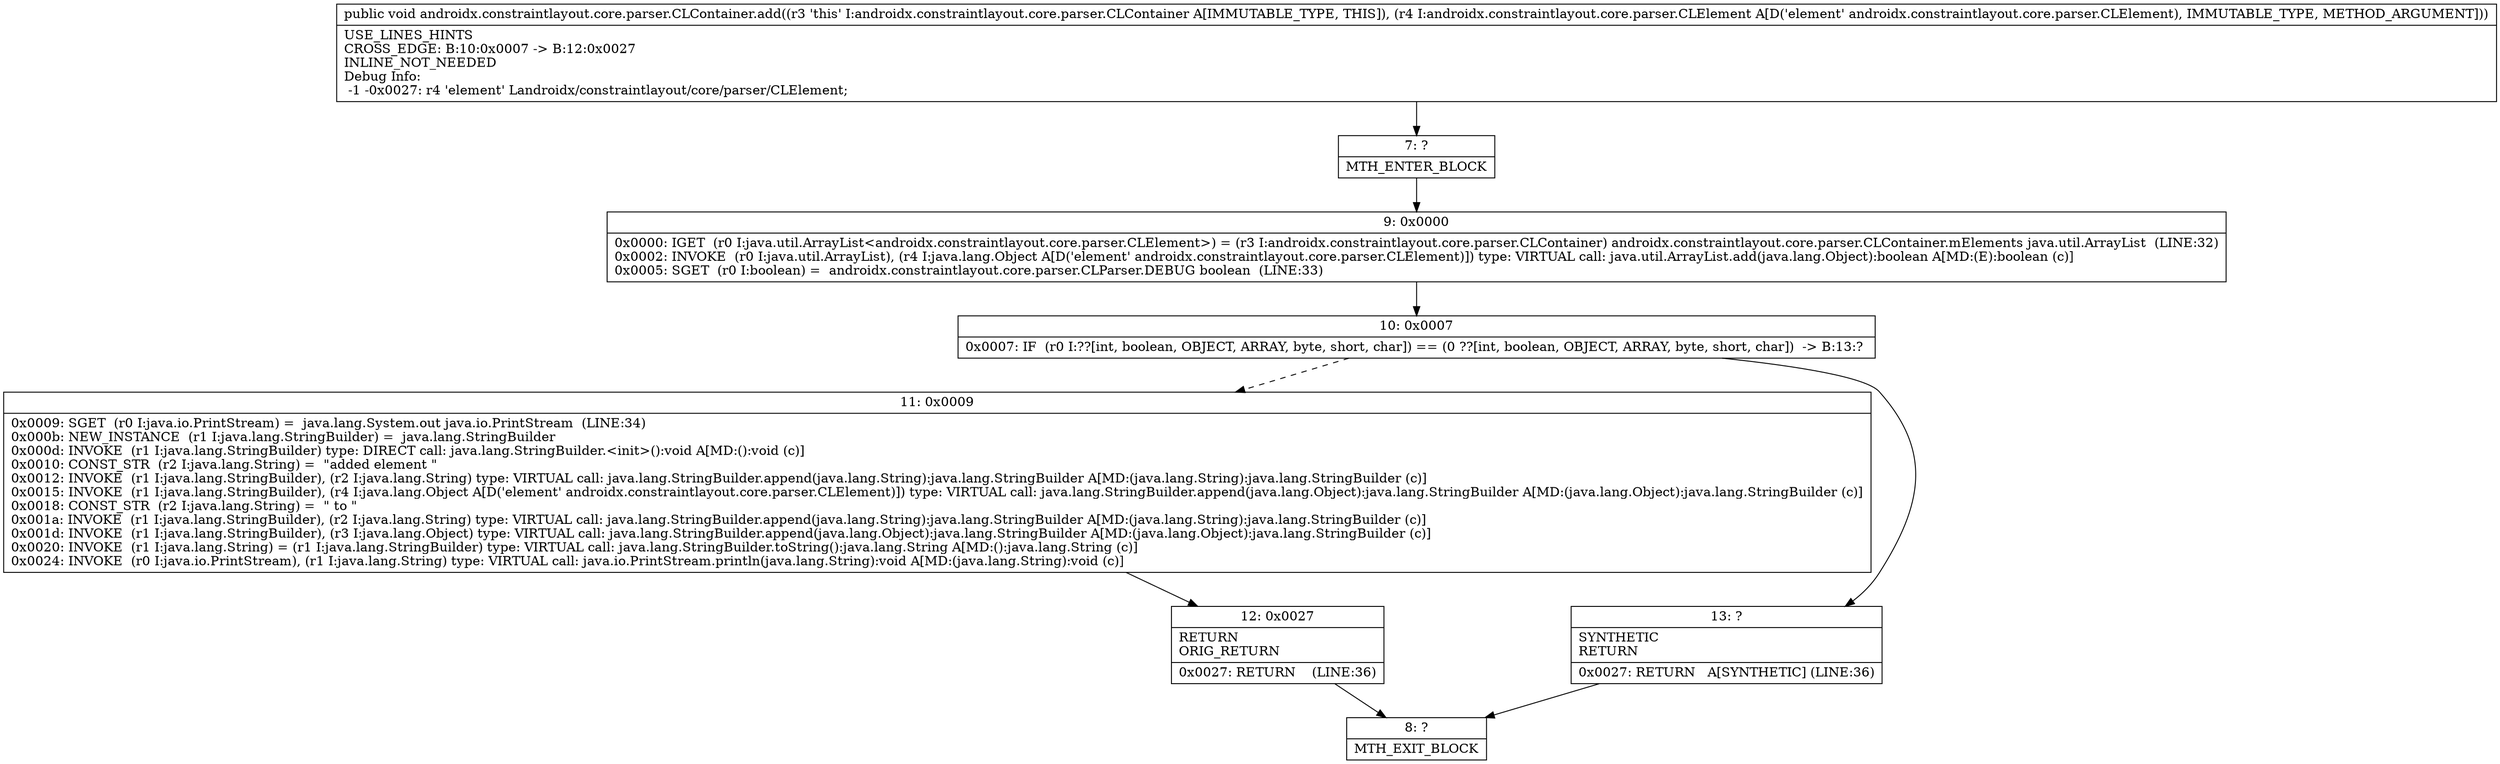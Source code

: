 digraph "CFG forandroidx.constraintlayout.core.parser.CLContainer.add(Landroidx\/constraintlayout\/core\/parser\/CLElement;)V" {
Node_7 [shape=record,label="{7\:\ ?|MTH_ENTER_BLOCK\l}"];
Node_9 [shape=record,label="{9\:\ 0x0000|0x0000: IGET  (r0 I:java.util.ArrayList\<androidx.constraintlayout.core.parser.CLElement\>) = (r3 I:androidx.constraintlayout.core.parser.CLContainer) androidx.constraintlayout.core.parser.CLContainer.mElements java.util.ArrayList  (LINE:32)\l0x0002: INVOKE  (r0 I:java.util.ArrayList), (r4 I:java.lang.Object A[D('element' androidx.constraintlayout.core.parser.CLElement)]) type: VIRTUAL call: java.util.ArrayList.add(java.lang.Object):boolean A[MD:(E):boolean (c)]\l0x0005: SGET  (r0 I:boolean) =  androidx.constraintlayout.core.parser.CLParser.DEBUG boolean  (LINE:33)\l}"];
Node_10 [shape=record,label="{10\:\ 0x0007|0x0007: IF  (r0 I:??[int, boolean, OBJECT, ARRAY, byte, short, char]) == (0 ??[int, boolean, OBJECT, ARRAY, byte, short, char])  \-\> B:13:? \l}"];
Node_11 [shape=record,label="{11\:\ 0x0009|0x0009: SGET  (r0 I:java.io.PrintStream) =  java.lang.System.out java.io.PrintStream  (LINE:34)\l0x000b: NEW_INSTANCE  (r1 I:java.lang.StringBuilder) =  java.lang.StringBuilder \l0x000d: INVOKE  (r1 I:java.lang.StringBuilder) type: DIRECT call: java.lang.StringBuilder.\<init\>():void A[MD:():void (c)]\l0x0010: CONST_STR  (r2 I:java.lang.String) =  \"added element \" \l0x0012: INVOKE  (r1 I:java.lang.StringBuilder), (r2 I:java.lang.String) type: VIRTUAL call: java.lang.StringBuilder.append(java.lang.String):java.lang.StringBuilder A[MD:(java.lang.String):java.lang.StringBuilder (c)]\l0x0015: INVOKE  (r1 I:java.lang.StringBuilder), (r4 I:java.lang.Object A[D('element' androidx.constraintlayout.core.parser.CLElement)]) type: VIRTUAL call: java.lang.StringBuilder.append(java.lang.Object):java.lang.StringBuilder A[MD:(java.lang.Object):java.lang.StringBuilder (c)]\l0x0018: CONST_STR  (r2 I:java.lang.String) =  \" to \" \l0x001a: INVOKE  (r1 I:java.lang.StringBuilder), (r2 I:java.lang.String) type: VIRTUAL call: java.lang.StringBuilder.append(java.lang.String):java.lang.StringBuilder A[MD:(java.lang.String):java.lang.StringBuilder (c)]\l0x001d: INVOKE  (r1 I:java.lang.StringBuilder), (r3 I:java.lang.Object) type: VIRTUAL call: java.lang.StringBuilder.append(java.lang.Object):java.lang.StringBuilder A[MD:(java.lang.Object):java.lang.StringBuilder (c)]\l0x0020: INVOKE  (r1 I:java.lang.String) = (r1 I:java.lang.StringBuilder) type: VIRTUAL call: java.lang.StringBuilder.toString():java.lang.String A[MD:():java.lang.String (c)]\l0x0024: INVOKE  (r0 I:java.io.PrintStream), (r1 I:java.lang.String) type: VIRTUAL call: java.io.PrintStream.println(java.lang.String):void A[MD:(java.lang.String):void (c)]\l}"];
Node_12 [shape=record,label="{12\:\ 0x0027|RETURN\lORIG_RETURN\l|0x0027: RETURN    (LINE:36)\l}"];
Node_8 [shape=record,label="{8\:\ ?|MTH_EXIT_BLOCK\l}"];
Node_13 [shape=record,label="{13\:\ ?|SYNTHETIC\lRETURN\l|0x0027: RETURN   A[SYNTHETIC] (LINE:36)\l}"];
MethodNode[shape=record,label="{public void androidx.constraintlayout.core.parser.CLContainer.add((r3 'this' I:androidx.constraintlayout.core.parser.CLContainer A[IMMUTABLE_TYPE, THIS]), (r4 I:androidx.constraintlayout.core.parser.CLElement A[D('element' androidx.constraintlayout.core.parser.CLElement), IMMUTABLE_TYPE, METHOD_ARGUMENT]))  | USE_LINES_HINTS\lCROSS_EDGE: B:10:0x0007 \-\> B:12:0x0027\lINLINE_NOT_NEEDED\lDebug Info:\l  \-1 \-0x0027: r4 'element' Landroidx\/constraintlayout\/core\/parser\/CLElement;\l}"];
MethodNode -> Node_7;Node_7 -> Node_9;
Node_9 -> Node_10;
Node_10 -> Node_11[style=dashed];
Node_10 -> Node_13;
Node_11 -> Node_12;
Node_12 -> Node_8;
Node_13 -> Node_8;
}

